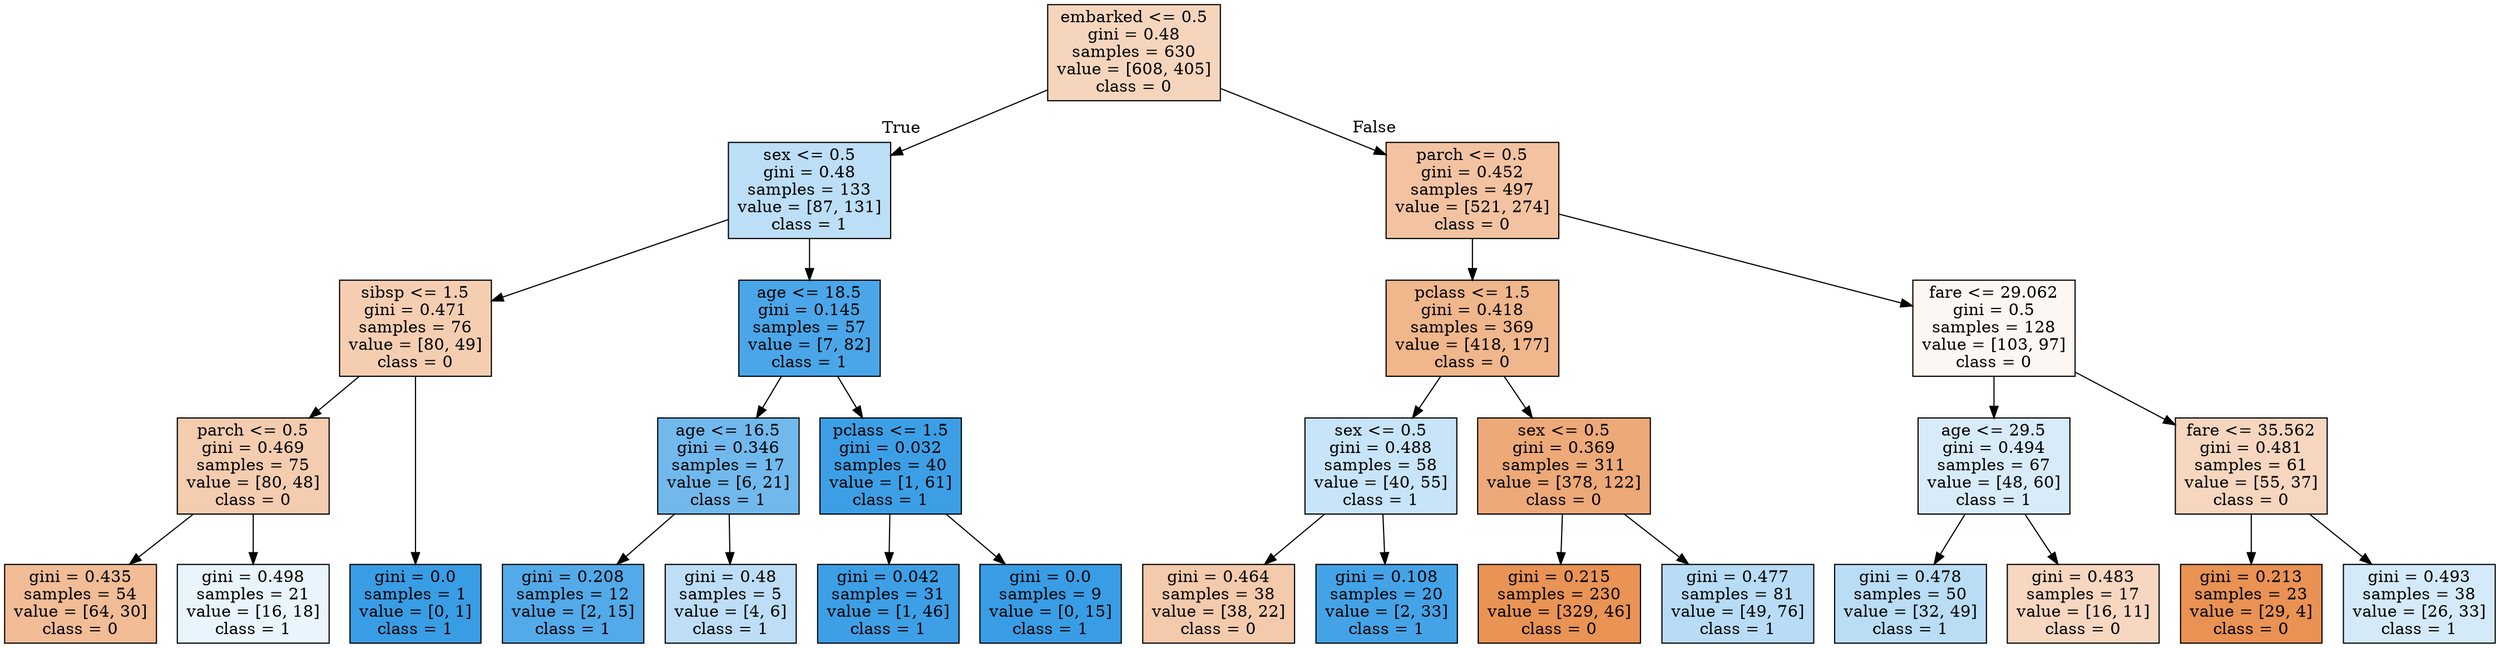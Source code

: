 digraph Tree {
node [shape=box, style="filled", color="black"] ;
graph [ranksep=equally, splines=polyline] ;
0 [label="embarked <= 0.5\ngini = 0.48\nsamples = 630\nvalue = [608, 405]\nclass = 0", fillcolor="#e5813955"] ;
1 [label="sex <= 0.5\ngini = 0.48\nsamples = 133\nvalue = [87, 131]\nclass = 1", fillcolor="#399de556"] ;
0 -> 1 [labeldistance=2.5, labelangle=45, headlabel="True"] ;
2 [label="sibsp <= 1.5\ngini = 0.471\nsamples = 76\nvalue = [80, 49]\nclass = 0", fillcolor="#e5813963"] ;
1 -> 2 ;
3 [label="parch <= 0.5\ngini = 0.469\nsamples = 75\nvalue = [80, 48]\nclass = 0", fillcolor="#e5813966"] ;
2 -> 3 ;
4 [label="gini = 0.435\nsamples = 54\nvalue = [64, 30]\nclass = 0", fillcolor="#e5813987"] ;
3 -> 4 ;
5 [label="gini = 0.498\nsamples = 21\nvalue = [16, 18]\nclass = 1", fillcolor="#399de51c"] ;
3 -> 5 ;
6 [label="gini = 0.0\nsamples = 1\nvalue = [0, 1]\nclass = 1", fillcolor="#399de5ff"] ;
2 -> 6 ;
7 [label="age <= 18.5\ngini = 0.145\nsamples = 57\nvalue = [7, 82]\nclass = 1", fillcolor="#399de5e9"] ;
1 -> 7 ;
8 [label="age <= 16.5\ngini = 0.346\nsamples = 17\nvalue = [6, 21]\nclass = 1", fillcolor="#399de5b6"] ;
7 -> 8 ;
9 [label="gini = 0.208\nsamples = 12\nvalue = [2, 15]\nclass = 1", fillcolor="#399de5dd"] ;
8 -> 9 ;
10 [label="gini = 0.48\nsamples = 5\nvalue = [4, 6]\nclass = 1", fillcolor="#399de555"] ;
8 -> 10 ;
11 [label="pclass <= 1.5\ngini = 0.032\nsamples = 40\nvalue = [1, 61]\nclass = 1", fillcolor="#399de5fb"] ;
7 -> 11 ;
12 [label="gini = 0.042\nsamples = 31\nvalue = [1, 46]\nclass = 1", fillcolor="#399de5f9"] ;
11 -> 12 ;
13 [label="gini = 0.0\nsamples = 9\nvalue = [0, 15]\nclass = 1", fillcolor="#399de5ff"] ;
11 -> 13 ;
14 [label="parch <= 0.5\ngini = 0.452\nsamples = 497\nvalue = [521, 274]\nclass = 0", fillcolor="#e5813979"] ;
0 -> 14 [labeldistance=2.5, labelangle=-45, headlabel="False"] ;
15 [label="pclass <= 1.5\ngini = 0.418\nsamples = 369\nvalue = [418, 177]\nclass = 0", fillcolor="#e5813993"] ;
14 -> 15 ;
16 [label="sex <= 0.5\ngini = 0.488\nsamples = 58\nvalue = [40, 55]\nclass = 1", fillcolor="#399de546"] ;
15 -> 16 ;
17 [label="gini = 0.464\nsamples = 38\nvalue = [38, 22]\nclass = 0", fillcolor="#e581396b"] ;
16 -> 17 ;
18 [label="gini = 0.108\nsamples = 20\nvalue = [2, 33]\nclass = 1", fillcolor="#399de5f0"] ;
16 -> 18 ;
19 [label="sex <= 0.5\ngini = 0.369\nsamples = 311\nvalue = [378, 122]\nclass = 0", fillcolor="#e58139ad"] ;
15 -> 19 ;
20 [label="gini = 0.215\nsamples = 230\nvalue = [329, 46]\nclass = 0", fillcolor="#e58139db"] ;
19 -> 20 ;
21 [label="gini = 0.477\nsamples = 81\nvalue = [49, 76]\nclass = 1", fillcolor="#399de55b"] ;
19 -> 21 ;
22 [label="fare <= 29.062\ngini = 0.5\nsamples = 128\nvalue = [103, 97]\nclass = 0", fillcolor="#e581390f"] ;
14 -> 22 ;
23 [label="age <= 29.5\ngini = 0.494\nsamples = 67\nvalue = [48, 60]\nclass = 1", fillcolor="#399de533"] ;
22 -> 23 ;
24 [label="gini = 0.478\nsamples = 50\nvalue = [32, 49]\nclass = 1", fillcolor="#399de558"] ;
23 -> 24 ;
25 [label="gini = 0.483\nsamples = 17\nvalue = [16, 11]\nclass = 0", fillcolor="#e5813950"] ;
23 -> 25 ;
26 [label="fare <= 35.562\ngini = 0.481\nsamples = 61\nvalue = [55, 37]\nclass = 0", fillcolor="#e5813953"] ;
22 -> 26 ;
27 [label="gini = 0.213\nsamples = 23\nvalue = [29, 4]\nclass = 0", fillcolor="#e58139dc"] ;
26 -> 27 ;
28 [label="gini = 0.493\nsamples = 38\nvalue = [26, 33]\nclass = 1", fillcolor="#399de536"] ;
26 -> 28 ;
{rank=same ; 0} ;
{rank=same ; 1; 14} ;
{rank=same ; 2; 7; 15; 22} ;
{rank=same ; 3; 8; 11; 16; 19; 23; 26} ;
{rank=same ; 4; 5; 6; 9; 10; 12; 13; 17; 18; 20; 21; 24; 25; 27; 28} ;
}